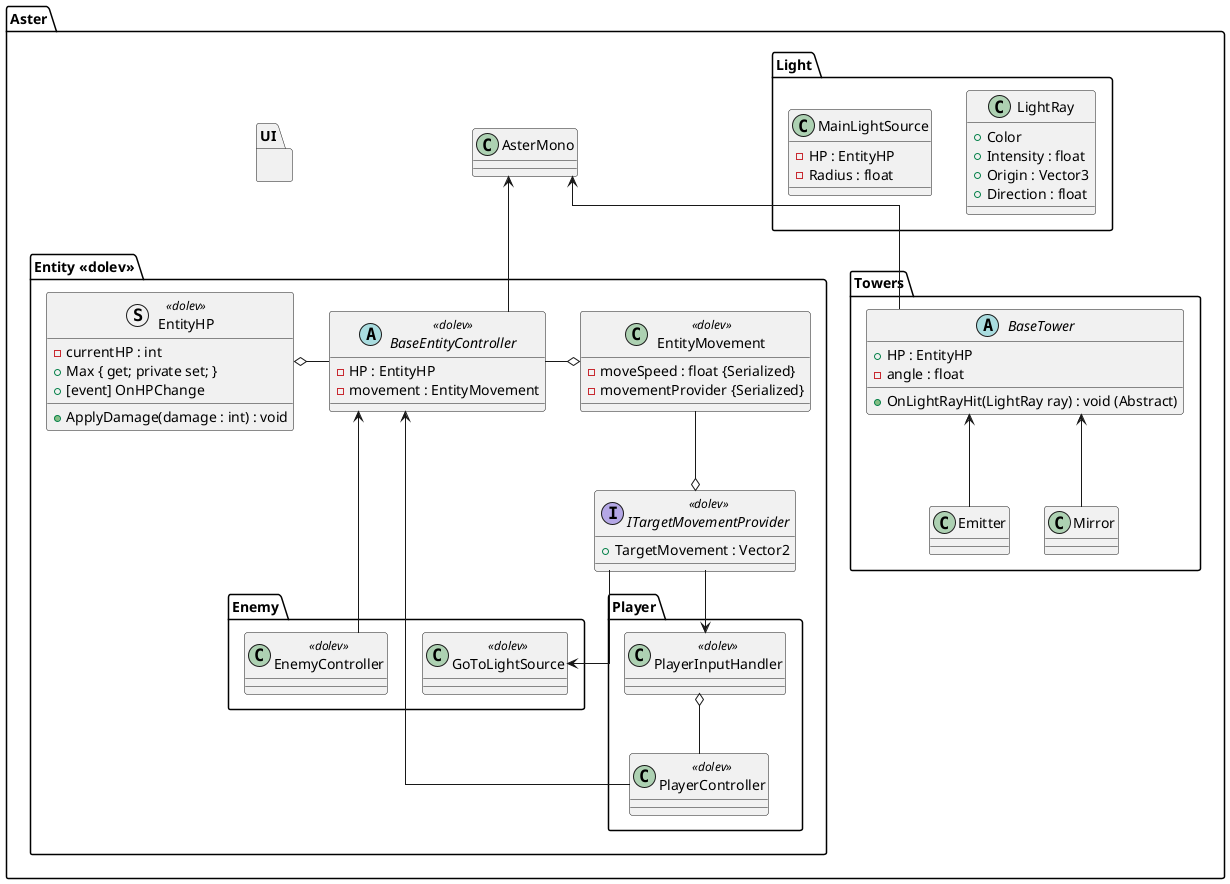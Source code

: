 @startuml
skinparam linetype ortho

package Aster {
    class AsterMono
    package Light {
        class LightRay {
            + Color
            + Intensity : float
            + Origin : Vector3
            + Direction : float
        }
        
        class MainLightSource {
            - HP : EntityHP
            - Radius : float
        }
        
    }
    package Towers {
        abstract class BaseTower {
            + HP : EntityHP
            - angle : float
            + OnLightRayHit(LightRay ray) : void (Abstract)
        }
        
        class Emitter {
        }
        class Mirror {
        }
        
        Emitter -up-> BaseTower
        Mirror -up-> BaseTower
    }
    
    BaseTower -up-> AsterMono
    
    package "Entity <<dolev>>" {
        abstract class BaseEntityController <<dolev>>
        {
            - HP : EntityHP
            - movement : EntityMovement
        }
        class EntityMovement <<dolev>>
        {
            - moveSpeed : float {Serialized}
            - movementProvider {Serialized}
        }
        struct EntityHP <<dolev>> {
            - currentHP : int
            + Max { get; private set; }
            + [event] OnHPChange
            + ApplyDamage(damage : int) : void
        }
        
        package Player {
            class PlayerController <<dolev>> 
            {
            }
            class PlayerInputHandler <<dolev>>
            {
            }
            PlayerInputHandler o-- PlayerController
        }
        
        package Enemy {
            class EnemyController <<dolev>>
            class "GoToLightSource" as GTLS <<dolev>>
        }
        
        interface ITargetMovementProvider <<dolev>>
        {
            + TargetMovement : Vector2
        }
        
        
        
        BaseEntityController -right-o EntityMovement
        BaseEntityController -left-o EntityHP
        GTLS <-up- ITargetMovementProvider
        PlayerInputHandler <-up- ITargetMovementProvider
        
        EntityMovement --o ITargetMovementProvider
    }
    
    package UI {
    }
    
    AsterMono <-- BaseEntityController
    
    BaseEntityController <-down- PlayerController
    BaseEntityController <-down- EnemyController
}
@enduml

newpage

@startuml
'Tower Defense Game
'   - Radial Map
'   - Light Source @ Middle

package UI {
    component "Tower Picker"
}

component "Light Source" as L

component "Map" 
component "Enemy"
component "Towers" 
component "Mirrors"
component "Light Condenser" as LC
component Player {
    component Health
}
component "Light Rays" as Ray

Mirrors -up-> Towers : Type of
LC -up-> Towers : Type of

L --|> Ray : emits

Player --|> Map : moves around
Enemy --|> Map : moves around
Enemy --|> L : moving towards
Player --|> Towers : interacts with / places
Enemy -- Player : hurts

Towers --|> Ray : manipulates

@enduml

newpage

@startuml

object "Light Ray" as Ray
object Entity
object Player
object Tower
object Enemy
object Currency
object "DPS Enemy" as DPS
object "Suicide Enemy" as SE

Entity <-- Player
Entity <-- Enemy

Enemy <-- DPS
Enemy <-- SE

Tower : Price

Ray : (Origin, Direction)
Ray : Color

Entity : Health
Entity : Movement (Abstract)

Player : Player Input Handler
Currency --> Player::CurrencyTrigger 
Player : Currency Counter

SE : Damage
DPS : Damage per Second

@enduml
